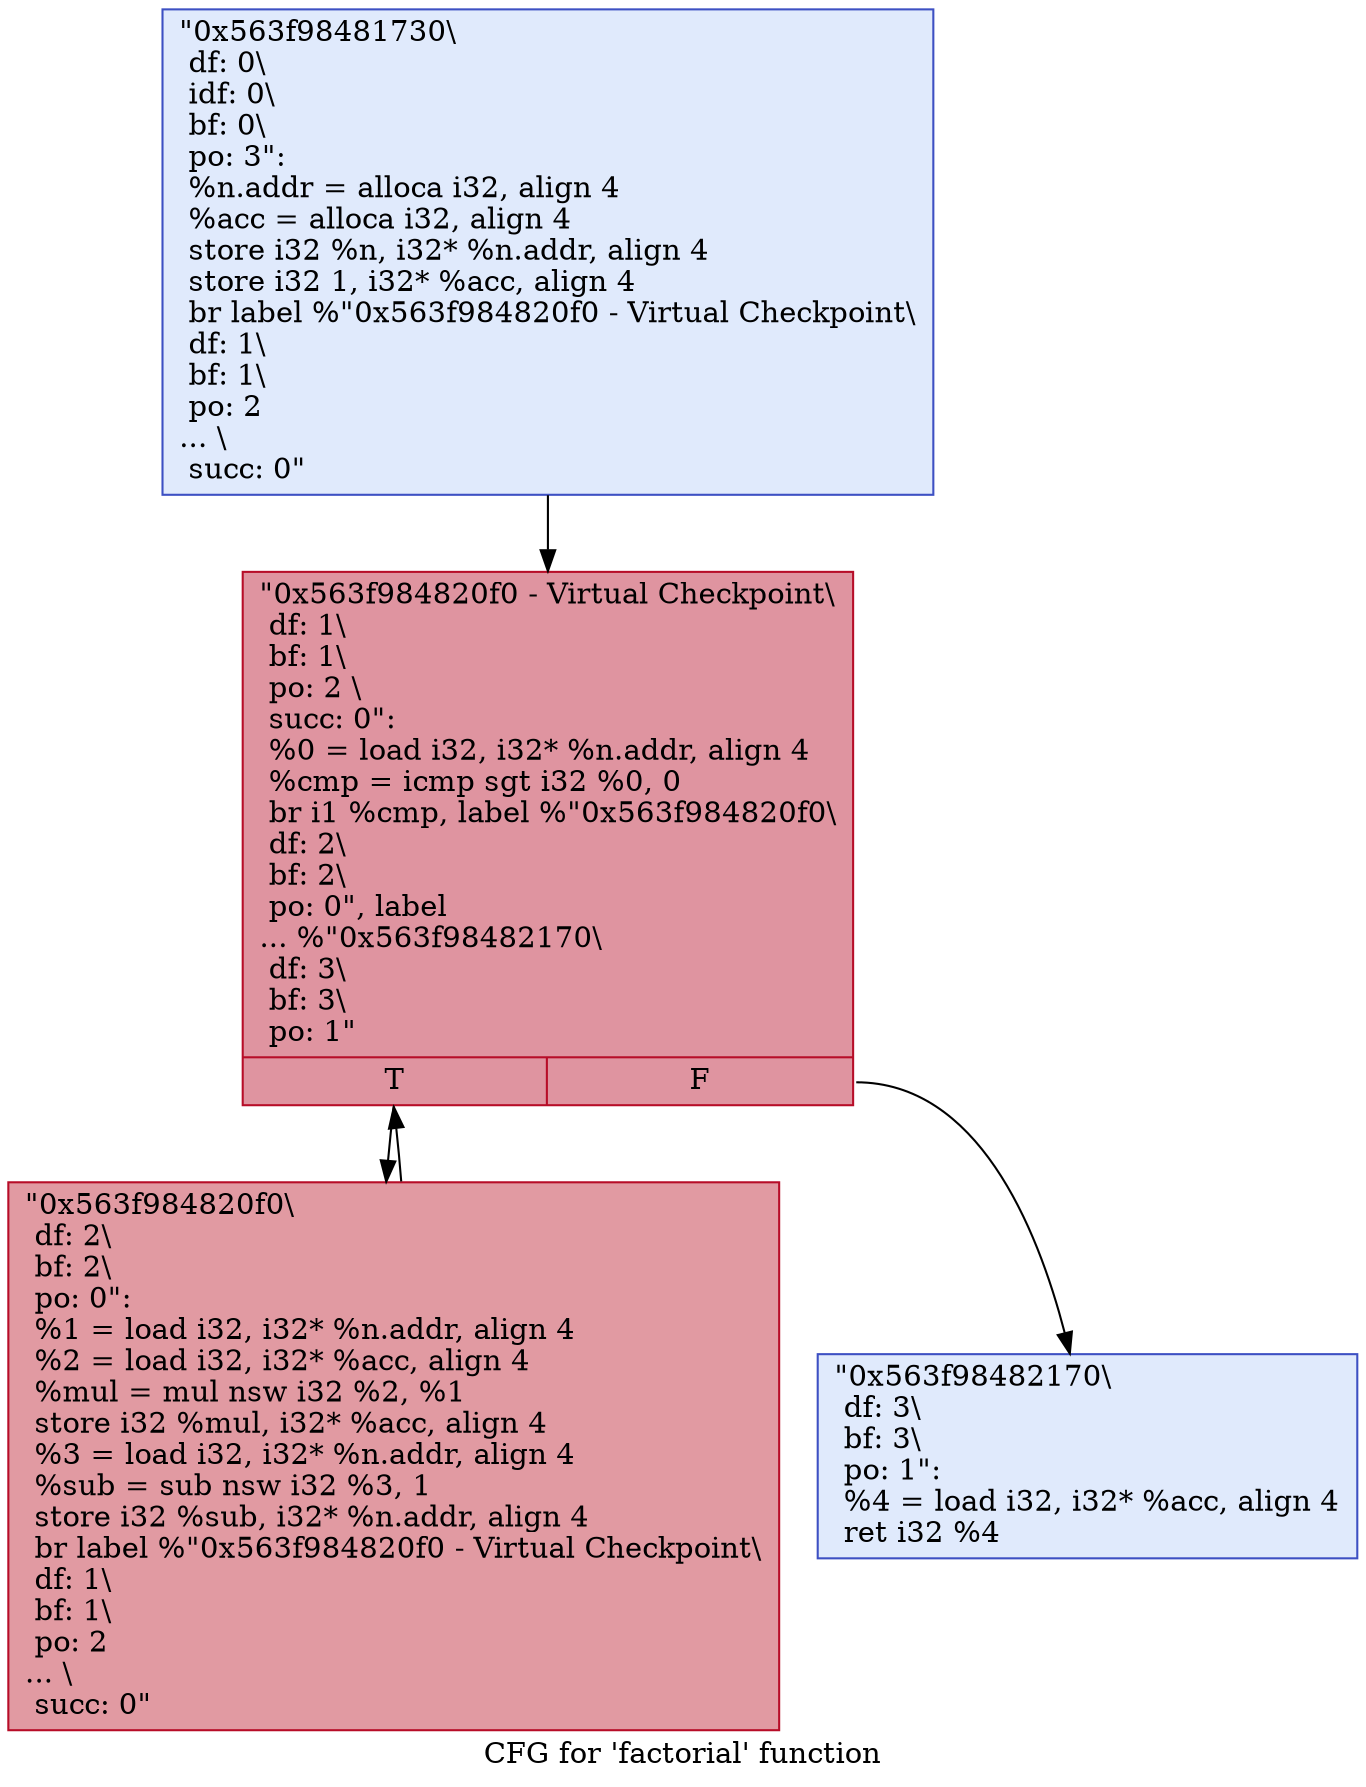 digraph "CFG for 'factorial' function" {
	label="CFG for 'factorial' function";

	Node0x563f98481730 [shape=record,color="#3d50c3ff", style=filled, fillcolor="#b9d0f970",label="{\"0x563f98481730\\\l df: 0\\\l idf: 0\\\l bf: 0\\\l po: 3\":\l  %n.addr = alloca i32, align 4\l  %acc = alloca i32, align 4\l  store i32 %n, i32* %n.addr, align 4\l  store i32 1, i32* %acc, align 4\l  br label %\"0x563f984820f0 - Virtual Checkpoint\\\l df: 1\\\l bf: 1\\\l po: 2\l... \\\l succ: 0\"\l}"];
	Node0x563f98481730 -> Node0x563f98481f20;
	Node0x563f98481f20 [shape=record,color="#b70d28ff", style=filled, fillcolor="#b70d2870",label="{\"0x563f984820f0 - Virtual Checkpoint\\\l df: 1\\\l bf: 1\\\l po: 2 \\\l succ: 0\": \l  %0 = load i32, i32* %n.addr, align 4\l  %cmp = icmp sgt i32 %0, 0\l  br i1 %cmp, label %\"0x563f984820f0\\\l df: 2\\\l bf: 2\\\l po: 0\", label\l... %\"0x563f98482170\\\l df: 3\\\l bf: 3\\\l po: 1\"\l|{<s0>T|<s1>F}}"];
	Node0x563f98481f20:s0 -> Node0x563f984820f0;
	Node0x563f98481f20:s1 -> Node0x563f98482170;
	Node0x563f984820f0 [shape=record,color="#b70d28ff", style=filled, fillcolor="#bb1b2c70",label="{\"0x563f984820f0\\\l df: 2\\\l bf: 2\\\l po: 0\":      \l  %1 = load i32, i32* %n.addr, align 4\l  %2 = load i32, i32* %acc, align 4\l  %mul = mul nsw i32 %2, %1\l  store i32 %mul, i32* %acc, align 4\l  %3 = load i32, i32* %n.addr, align 4\l  %sub = sub nsw i32 %3, 1\l  store i32 %sub, i32* %n.addr, align 4\l  br label %\"0x563f984820f0 - Virtual Checkpoint\\\l df: 1\\\l bf: 1\\\l po: 2\l... \\\l succ: 0\"\l}"];
	Node0x563f984820f0 -> Node0x563f98481f20;
	Node0x563f98482170 [shape=record,color="#3d50c3ff", style=filled, fillcolor="#b9d0f970",label="{\"0x563f98482170\\\l df: 3\\\l bf: 3\\\l po: 1\":      \l  %4 = load i32, i32* %acc, align 4\l  ret i32 %4\l}"];
}
